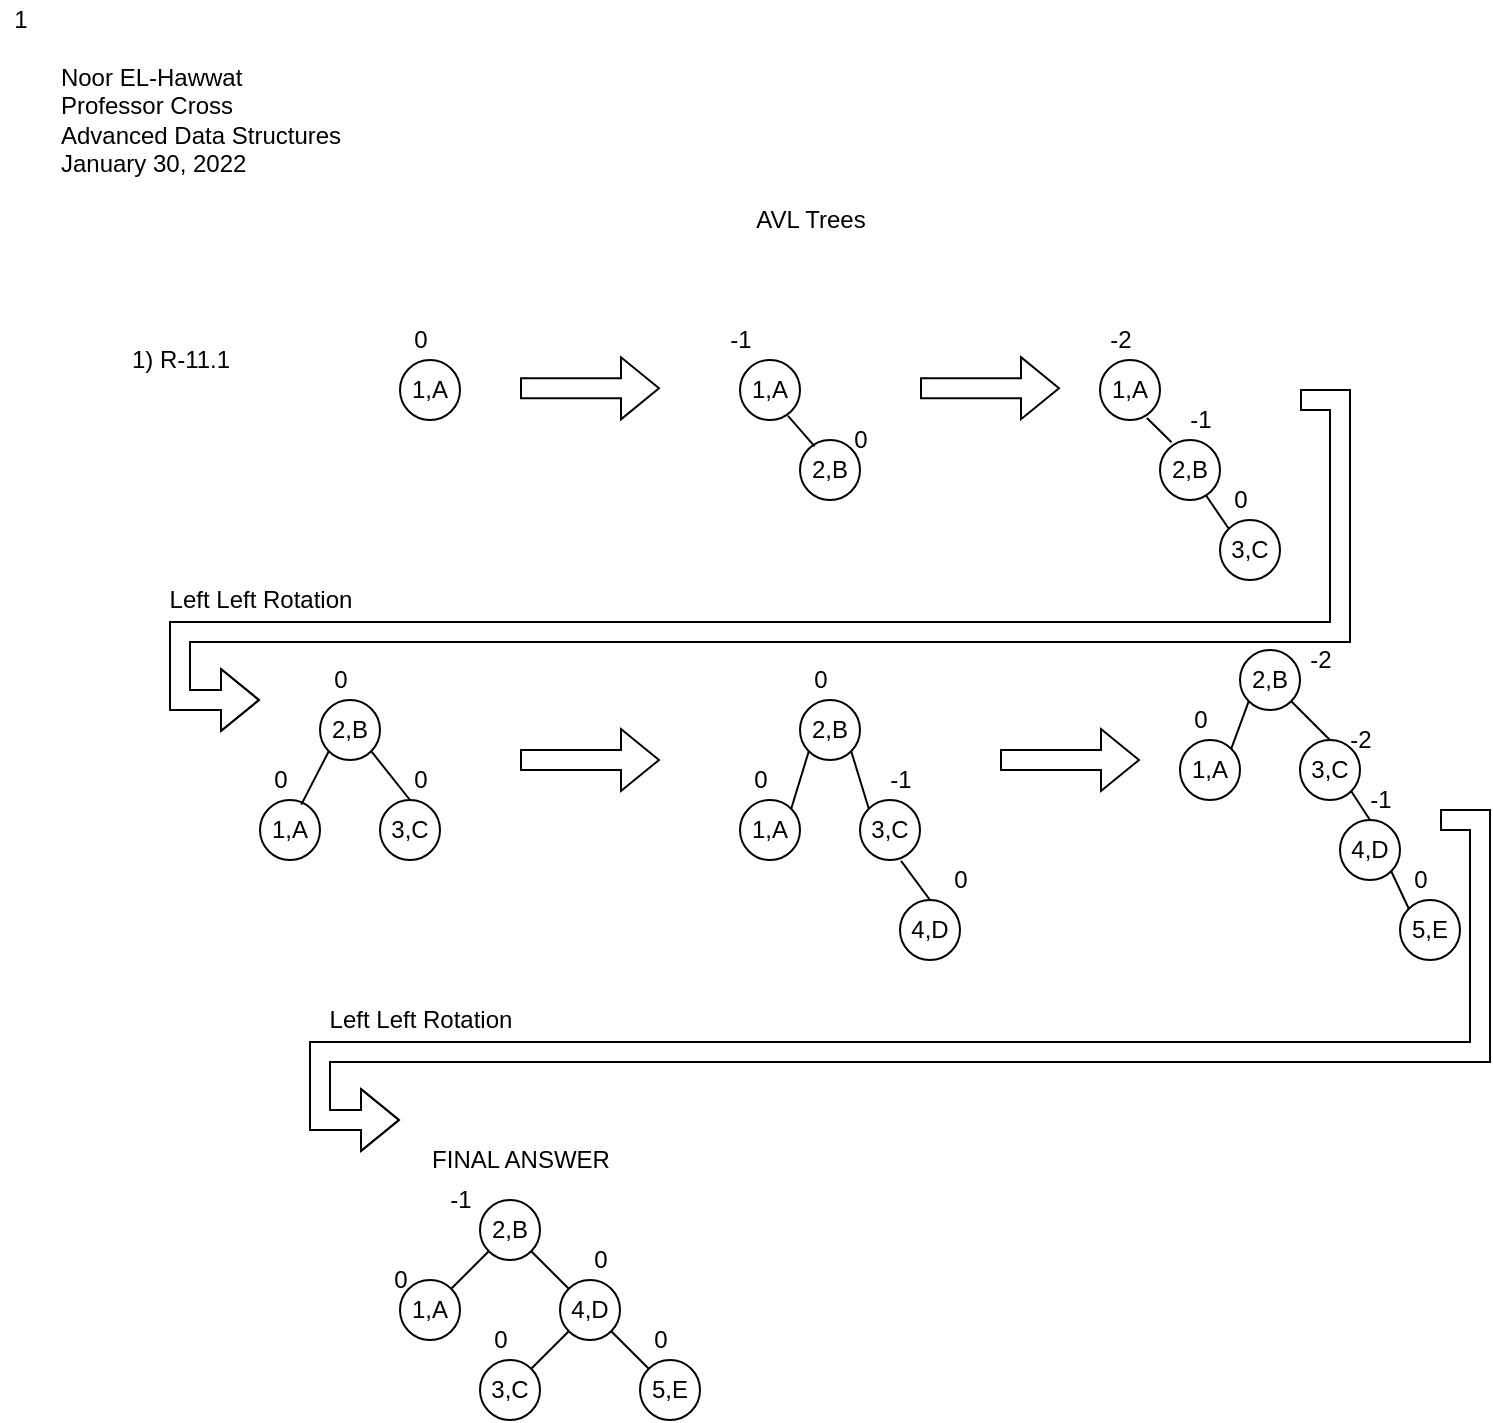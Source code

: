<mxfile version="16.5.2" type="github">
  <diagram id="oDdJMPZsBVYdGHNY-Qwk" name="Page-1">
    <mxGraphModel dx="920" dy="513" grid="1" gridSize="10" guides="1" tooltips="1" connect="1" arrows="1" fold="1" page="1" pageScale="1" pageWidth="850" pageHeight="1100" math="0" shadow="0">
      <root>
        <mxCell id="0" />
        <mxCell id="1" parent="0" />
        <mxCell id="gGz70don6kT7maK-hirR-1" value="1" style="text;html=1;align=center;verticalAlign=middle;resizable=0;points=[];autosize=1;strokeColor=none;fillColor=none;" vertex="1" parent="1">
          <mxGeometry x="20" y="10" width="20" height="20" as="geometry" />
        </mxCell>
        <mxCell id="gGz70don6kT7maK-hirR-2" value="&lt;div style=&quot;text-align: left&quot;&gt;&lt;span&gt;Noor EL-Hawwat&lt;/span&gt;&lt;/div&gt;&lt;div style=&quot;text-align: left&quot;&gt;&lt;span&gt;Professor Cross&lt;/span&gt;&lt;/div&gt;&lt;div style=&quot;text-align: left&quot;&gt;&lt;span&gt;Advanced Data Structures&lt;/span&gt;&lt;/div&gt;&lt;div style=&quot;text-align: left&quot;&gt;&lt;span&gt;January 30, 2022&lt;/span&gt;&lt;/div&gt;" style="text;html=1;align=center;verticalAlign=middle;resizable=0;points=[];autosize=1;strokeColor=none;fillColor=none;" vertex="1" parent="1">
          <mxGeometry x="40" y="40" width="160" height="60" as="geometry" />
        </mxCell>
        <mxCell id="gGz70don6kT7maK-hirR-3" value="AVL Trees" style="text;html=1;align=center;verticalAlign=middle;resizable=0;points=[];autosize=1;strokeColor=none;fillColor=none;" vertex="1" parent="1">
          <mxGeometry x="390" y="110" width="70" height="20" as="geometry" />
        </mxCell>
        <mxCell id="gGz70don6kT7maK-hirR-4" value="1) R-11.1" style="text;html=1;align=center;verticalAlign=middle;resizable=0;points=[];autosize=1;strokeColor=none;fillColor=none;" vertex="1" parent="1">
          <mxGeometry x="80" y="180" width="60" height="20" as="geometry" />
        </mxCell>
        <mxCell id="gGz70don6kT7maK-hirR-5" value="1,A" style="ellipse;whiteSpace=wrap;html=1;aspect=fixed;" vertex="1" parent="1">
          <mxGeometry x="220" y="190" width="30" height="30" as="geometry" />
        </mxCell>
        <mxCell id="gGz70don6kT7maK-hirR-6" value="2,B" style="ellipse;whiteSpace=wrap;html=1;aspect=fixed;" vertex="1" parent="1">
          <mxGeometry x="420" y="230" width="30" height="30" as="geometry" />
        </mxCell>
        <mxCell id="gGz70don6kT7maK-hirR-7" value="3,C" style="ellipse;whiteSpace=wrap;html=1;aspect=fixed;" vertex="1" parent="1">
          <mxGeometry x="630" y="270" width="30" height="30" as="geometry" />
        </mxCell>
        <mxCell id="gGz70don6kT7maK-hirR-10" value="" style="shape=flexArrow;endArrow=classic;html=1;rounded=0;" edge="1" parent="1">
          <mxGeometry width="50" height="50" relative="1" as="geometry">
            <mxPoint x="280" y="204.17" as="sourcePoint" />
            <mxPoint x="350" y="204.17" as="targetPoint" />
          </mxGeometry>
        </mxCell>
        <mxCell id="gGz70don6kT7maK-hirR-12" value="1,A" style="ellipse;whiteSpace=wrap;html=1;aspect=fixed;" vertex="1" parent="1">
          <mxGeometry x="390" y="190" width="30" height="30" as="geometry" />
        </mxCell>
        <mxCell id="gGz70don6kT7maK-hirR-14" value="" style="endArrow=none;html=1;rounded=0;exitX=0.8;exitY=0.932;exitDx=0;exitDy=0;exitPerimeter=0;entryX=0.244;entryY=0.107;entryDx=0;entryDy=0;entryPerimeter=0;" edge="1" parent="1" source="gGz70don6kT7maK-hirR-12" target="gGz70don6kT7maK-hirR-6">
          <mxGeometry width="50" height="50" relative="1" as="geometry">
            <mxPoint x="400" y="250" as="sourcePoint" />
            <mxPoint x="450" y="200" as="targetPoint" />
          </mxGeometry>
        </mxCell>
        <mxCell id="gGz70don6kT7maK-hirR-15" value="1,A" style="ellipse;whiteSpace=wrap;html=1;aspect=fixed;" vertex="1" parent="1">
          <mxGeometry x="570" y="190" width="30" height="30" as="geometry" />
        </mxCell>
        <mxCell id="gGz70don6kT7maK-hirR-16" value="2,B" style="ellipse;whiteSpace=wrap;html=1;aspect=fixed;" vertex="1" parent="1">
          <mxGeometry x="600" y="230" width="30" height="30" as="geometry" />
        </mxCell>
        <mxCell id="gGz70don6kT7maK-hirR-17" value="" style="shape=flexArrow;endArrow=classic;html=1;rounded=0;" edge="1" parent="1">
          <mxGeometry width="50" height="50" relative="1" as="geometry">
            <mxPoint x="480.0" y="204.09" as="sourcePoint" />
            <mxPoint x="550.0" y="204.09" as="targetPoint" />
          </mxGeometry>
        </mxCell>
        <mxCell id="gGz70don6kT7maK-hirR-18" value="0" style="text;html=1;align=center;verticalAlign=middle;resizable=0;points=[];autosize=1;strokeColor=none;fillColor=none;" vertex="1" parent="1">
          <mxGeometry x="220" y="170" width="20" height="20" as="geometry" />
        </mxCell>
        <mxCell id="gGz70don6kT7maK-hirR-19" value="-1" style="text;html=1;align=center;verticalAlign=middle;resizable=0;points=[];autosize=1;strokeColor=none;fillColor=none;" vertex="1" parent="1">
          <mxGeometry x="375" y="170" width="30" height="20" as="geometry" />
        </mxCell>
        <mxCell id="gGz70don6kT7maK-hirR-20" value="0" style="text;html=1;align=center;verticalAlign=middle;resizable=0;points=[];autosize=1;strokeColor=none;fillColor=none;" vertex="1" parent="1">
          <mxGeometry x="440" y="220" width="20" height="20" as="geometry" />
        </mxCell>
        <mxCell id="gGz70don6kT7maK-hirR-21" value="" style="endArrow=none;html=1;rounded=0;exitX=0.782;exitY=0.968;exitDx=0;exitDy=0;exitPerimeter=0;entryX=0.192;entryY=0.038;entryDx=0;entryDy=0;entryPerimeter=0;" edge="1" parent="1" source="gGz70don6kT7maK-hirR-15" target="gGz70don6kT7maK-hirR-16">
          <mxGeometry width="50" height="50" relative="1" as="geometry">
            <mxPoint x="560" y="270" as="sourcePoint" />
            <mxPoint x="610" y="220" as="targetPoint" />
          </mxGeometry>
        </mxCell>
        <mxCell id="gGz70don6kT7maK-hirR-22" value="" style="endArrow=none;html=1;rounded=0;exitX=0.774;exitY=0.933;exitDx=0;exitDy=0;exitPerimeter=0;entryX=0;entryY=0;entryDx=0;entryDy=0;" edge="1" parent="1" source="gGz70don6kT7maK-hirR-16" target="gGz70don6kT7maK-hirR-7">
          <mxGeometry width="50" height="50" relative="1" as="geometry">
            <mxPoint x="560" y="270" as="sourcePoint" />
            <mxPoint x="610" y="220" as="targetPoint" />
          </mxGeometry>
        </mxCell>
        <mxCell id="gGz70don6kT7maK-hirR-23" value="-2" style="text;html=1;align=center;verticalAlign=middle;resizable=0;points=[];autosize=1;strokeColor=none;fillColor=none;" vertex="1" parent="1">
          <mxGeometry x="565" y="170" width="30" height="20" as="geometry" />
        </mxCell>
        <mxCell id="gGz70don6kT7maK-hirR-24" value="-1" style="text;html=1;align=center;verticalAlign=middle;resizable=0;points=[];autosize=1;strokeColor=none;fillColor=none;" vertex="1" parent="1">
          <mxGeometry x="605" y="210" width="30" height="20" as="geometry" />
        </mxCell>
        <mxCell id="gGz70don6kT7maK-hirR-25" value="0" style="text;html=1;align=center;verticalAlign=middle;resizable=0;points=[];autosize=1;strokeColor=none;fillColor=none;" vertex="1" parent="1">
          <mxGeometry x="630" y="250" width="20" height="20" as="geometry" />
        </mxCell>
        <mxCell id="gGz70don6kT7maK-hirR-26" value="" style="shape=flexArrow;endArrow=classic;html=1;rounded=0;" edge="1" parent="1">
          <mxGeometry width="50" height="50" relative="1" as="geometry">
            <mxPoint x="670" y="210" as="sourcePoint" />
            <mxPoint x="150" y="360" as="targetPoint" />
            <Array as="points">
              <mxPoint x="690" y="210" />
              <mxPoint x="690" y="326" />
              <mxPoint x="110" y="326" />
              <mxPoint x="110" y="360" />
            </Array>
          </mxGeometry>
        </mxCell>
        <mxCell id="gGz70don6kT7maK-hirR-27" value="1,A" style="ellipse;whiteSpace=wrap;html=1;aspect=fixed;" vertex="1" parent="1">
          <mxGeometry x="150" y="410" width="30" height="30" as="geometry" />
        </mxCell>
        <mxCell id="gGz70don6kT7maK-hirR-29" value="2,B" style="ellipse;whiteSpace=wrap;html=1;aspect=fixed;" vertex="1" parent="1">
          <mxGeometry x="180" y="360" width="30" height="30" as="geometry" />
        </mxCell>
        <mxCell id="gGz70don6kT7maK-hirR-30" value="3,C" style="ellipse;whiteSpace=wrap;html=1;aspect=fixed;" vertex="1" parent="1">
          <mxGeometry x="210" y="410" width="30" height="30" as="geometry" />
        </mxCell>
        <mxCell id="gGz70don6kT7maK-hirR-31" value="" style="endArrow=none;html=1;rounded=0;exitX=0.688;exitY=0.077;exitDx=0;exitDy=0;exitPerimeter=0;entryX=0;entryY=1;entryDx=0;entryDy=0;" edge="1" parent="1" source="gGz70don6kT7maK-hirR-27" target="gGz70don6kT7maK-hirR-29">
          <mxGeometry width="50" height="50" relative="1" as="geometry">
            <mxPoint x="300" y="390" as="sourcePoint" />
            <mxPoint x="350" y="340" as="targetPoint" />
          </mxGeometry>
        </mxCell>
        <mxCell id="gGz70don6kT7maK-hirR-32" value="" style="endArrow=none;html=1;rounded=0;exitX=1;exitY=1;exitDx=0;exitDy=0;entryX=0.5;entryY=0;entryDx=0;entryDy=0;" edge="1" parent="1" source="gGz70don6kT7maK-hirR-29" target="gGz70don6kT7maK-hirR-30">
          <mxGeometry width="50" height="50" relative="1" as="geometry">
            <mxPoint x="300" y="390" as="sourcePoint" />
            <mxPoint x="350" y="340" as="targetPoint" />
          </mxGeometry>
        </mxCell>
        <mxCell id="gGz70don6kT7maK-hirR-33" value="0" style="text;html=1;align=center;verticalAlign=middle;resizable=0;points=[];autosize=1;strokeColor=none;fillColor=none;" vertex="1" parent="1">
          <mxGeometry x="150" y="390" width="20" height="20" as="geometry" />
        </mxCell>
        <mxCell id="gGz70don6kT7maK-hirR-34" value="0" style="text;html=1;align=center;verticalAlign=middle;resizable=0;points=[];autosize=1;strokeColor=none;fillColor=none;" vertex="1" parent="1">
          <mxGeometry x="220" y="390" width="20" height="20" as="geometry" />
        </mxCell>
        <mxCell id="gGz70don6kT7maK-hirR-35" value="0" style="text;html=1;align=center;verticalAlign=middle;resizable=0;points=[];autosize=1;strokeColor=none;fillColor=none;" vertex="1" parent="1">
          <mxGeometry x="180" y="340" width="20" height="20" as="geometry" />
        </mxCell>
        <mxCell id="gGz70don6kT7maK-hirR-36" value="" style="shape=flexArrow;endArrow=classic;html=1;rounded=0;" edge="1" parent="1">
          <mxGeometry width="50" height="50" relative="1" as="geometry">
            <mxPoint x="280" y="390" as="sourcePoint" />
            <mxPoint x="350" y="390" as="targetPoint" />
          </mxGeometry>
        </mxCell>
        <mxCell id="gGz70don6kT7maK-hirR-37" value="2,B" style="ellipse;whiteSpace=wrap;html=1;aspect=fixed;" vertex="1" parent="1">
          <mxGeometry x="420" y="360" width="30" height="30" as="geometry" />
        </mxCell>
        <mxCell id="gGz70don6kT7maK-hirR-38" value="1,A" style="ellipse;whiteSpace=wrap;html=1;aspect=fixed;" vertex="1" parent="1">
          <mxGeometry x="390" y="410" width="30" height="30" as="geometry" />
        </mxCell>
        <mxCell id="gGz70don6kT7maK-hirR-39" value="3,C" style="ellipse;whiteSpace=wrap;html=1;aspect=fixed;" vertex="1" parent="1">
          <mxGeometry x="450" y="410" width="30" height="30" as="geometry" />
        </mxCell>
        <mxCell id="gGz70don6kT7maK-hirR-40" value="0" style="text;html=1;align=center;verticalAlign=middle;resizable=0;points=[];autosize=1;strokeColor=none;fillColor=none;" vertex="1" parent="1">
          <mxGeometry x="390" y="390" width="20" height="20" as="geometry" />
        </mxCell>
        <mxCell id="gGz70don6kT7maK-hirR-41" value="0" style="text;html=1;align=center;verticalAlign=middle;resizable=0;points=[];autosize=1;strokeColor=none;fillColor=none;" vertex="1" parent="1">
          <mxGeometry x="420" y="340" width="20" height="20" as="geometry" />
        </mxCell>
        <mxCell id="gGz70don6kT7maK-hirR-42" value="-1" style="text;html=1;align=center;verticalAlign=middle;resizable=0;points=[];autosize=1;strokeColor=none;fillColor=none;" vertex="1" parent="1">
          <mxGeometry x="455" y="390" width="30" height="20" as="geometry" />
        </mxCell>
        <mxCell id="gGz70don6kT7maK-hirR-43" value="" style="endArrow=none;html=1;rounded=0;exitX=1;exitY=0;exitDx=0;exitDy=0;entryX=0;entryY=1;entryDx=0;entryDy=0;" edge="1" parent="1" source="gGz70don6kT7maK-hirR-38" target="gGz70don6kT7maK-hirR-37">
          <mxGeometry width="50" height="50" relative="1" as="geometry">
            <mxPoint x="350" y="370" as="sourcePoint" />
            <mxPoint x="400" y="320" as="targetPoint" />
          </mxGeometry>
        </mxCell>
        <mxCell id="gGz70don6kT7maK-hirR-44" value="" style="endArrow=none;html=1;rounded=0;exitX=1;exitY=1;exitDx=0;exitDy=0;entryX=0;entryY=0;entryDx=0;entryDy=0;" edge="1" parent="1" source="gGz70don6kT7maK-hirR-37" target="gGz70don6kT7maK-hirR-39">
          <mxGeometry width="50" height="50" relative="1" as="geometry">
            <mxPoint x="350" y="370" as="sourcePoint" />
            <mxPoint x="400" y="320" as="targetPoint" />
          </mxGeometry>
        </mxCell>
        <mxCell id="gGz70don6kT7maK-hirR-45" value="" style="shape=flexArrow;endArrow=classic;html=1;rounded=0;" edge="1" parent="1">
          <mxGeometry width="50" height="50" relative="1" as="geometry">
            <mxPoint x="520" y="390" as="sourcePoint" />
            <mxPoint x="590" y="390" as="targetPoint" />
          </mxGeometry>
        </mxCell>
        <mxCell id="gGz70don6kT7maK-hirR-46" value="2,B" style="ellipse;whiteSpace=wrap;html=1;aspect=fixed;" vertex="1" parent="1">
          <mxGeometry x="640" y="335" width="30" height="30" as="geometry" />
        </mxCell>
        <mxCell id="gGz70don6kT7maK-hirR-47" value="1,A" style="ellipse;whiteSpace=wrap;html=1;aspect=fixed;" vertex="1" parent="1">
          <mxGeometry x="610" y="380" width="30" height="30" as="geometry" />
        </mxCell>
        <mxCell id="gGz70don6kT7maK-hirR-48" value="3,C" style="ellipse;whiteSpace=wrap;html=1;aspect=fixed;" vertex="1" parent="1">
          <mxGeometry x="670" y="380" width="30" height="30" as="geometry" />
        </mxCell>
        <mxCell id="gGz70don6kT7maK-hirR-49" value="" style="endArrow=none;html=1;rounded=0;exitX=1;exitY=0;exitDx=0;exitDy=0;entryX=0;entryY=1;entryDx=0;entryDy=0;" edge="1" parent="1" source="gGz70don6kT7maK-hirR-47" target="gGz70don6kT7maK-hirR-46">
          <mxGeometry width="50" height="50" relative="1" as="geometry">
            <mxPoint x="550" y="420" as="sourcePoint" />
            <mxPoint x="600" y="370" as="targetPoint" />
          </mxGeometry>
        </mxCell>
        <mxCell id="gGz70don6kT7maK-hirR-50" value="" style="endArrow=none;html=1;rounded=0;exitX=0.5;exitY=0;exitDx=0;exitDy=0;entryX=1;entryY=1;entryDx=0;entryDy=0;" edge="1" parent="1" source="gGz70don6kT7maK-hirR-48" target="gGz70don6kT7maK-hirR-46">
          <mxGeometry width="50" height="50" relative="1" as="geometry">
            <mxPoint x="550" y="420" as="sourcePoint" />
            <mxPoint x="600" y="370" as="targetPoint" />
          </mxGeometry>
        </mxCell>
        <mxCell id="gGz70don6kT7maK-hirR-51" value="0" style="text;html=1;align=center;verticalAlign=middle;resizable=0;points=[];autosize=1;strokeColor=none;fillColor=none;" vertex="1" parent="1">
          <mxGeometry x="610" y="360" width="20" height="20" as="geometry" />
        </mxCell>
        <mxCell id="gGz70don6kT7maK-hirR-52" value="4,D" style="ellipse;whiteSpace=wrap;html=1;aspect=fixed;" vertex="1" parent="1">
          <mxGeometry x="470" y="460" width="30" height="30" as="geometry" />
        </mxCell>
        <mxCell id="gGz70don6kT7maK-hirR-53" value="" style="endArrow=none;html=1;rounded=0;exitX=0.684;exitY=1.014;exitDx=0;exitDy=0;exitPerimeter=0;entryX=0.5;entryY=0;entryDx=0;entryDy=0;" edge="1" parent="1" source="gGz70don6kT7maK-hirR-39" target="gGz70don6kT7maK-hirR-52">
          <mxGeometry width="50" height="50" relative="1" as="geometry">
            <mxPoint x="550" y="420" as="sourcePoint" />
            <mxPoint x="600" y="370" as="targetPoint" />
          </mxGeometry>
        </mxCell>
        <mxCell id="gGz70don6kT7maK-hirR-54" value="Left Left Rotation" style="text;html=1;align=center;verticalAlign=middle;resizable=0;points=[];autosize=1;strokeColor=none;fillColor=none;" vertex="1" parent="1">
          <mxGeometry x="95" y="300" width="110" height="20" as="geometry" />
        </mxCell>
        <mxCell id="gGz70don6kT7maK-hirR-55" value="" style="shape=flexArrow;endArrow=classic;html=1;rounded=0;" edge="1" parent="1">
          <mxGeometry width="50" height="50" relative="1" as="geometry">
            <mxPoint x="740" y="420.0" as="sourcePoint" />
            <mxPoint x="220" y="570.0" as="targetPoint" />
            <Array as="points">
              <mxPoint x="760" y="420" />
              <mxPoint x="760" y="536" />
              <mxPoint x="180" y="536" />
              <mxPoint x="180" y="570" />
            </Array>
          </mxGeometry>
        </mxCell>
        <mxCell id="gGz70don6kT7maK-hirR-56" value="4,D" style="ellipse;whiteSpace=wrap;html=1;aspect=fixed;" vertex="1" parent="1">
          <mxGeometry x="690" y="420" width="30" height="30" as="geometry" />
        </mxCell>
        <mxCell id="gGz70don6kT7maK-hirR-57" value="" style="endArrow=none;html=1;rounded=0;exitX=1;exitY=1;exitDx=0;exitDy=0;entryX=0.5;entryY=0;entryDx=0;entryDy=0;" edge="1" parent="1" source="gGz70don6kT7maK-hirR-48" target="gGz70don6kT7maK-hirR-56">
          <mxGeometry width="50" height="50" relative="1" as="geometry">
            <mxPoint x="600" y="500" as="sourcePoint" />
            <mxPoint x="650" y="450" as="targetPoint" />
          </mxGeometry>
        </mxCell>
        <mxCell id="gGz70don6kT7maK-hirR-58" value="5,E" style="ellipse;whiteSpace=wrap;html=1;aspect=fixed;" vertex="1" parent="1">
          <mxGeometry x="720" y="460" width="30" height="30" as="geometry" />
        </mxCell>
        <mxCell id="gGz70don6kT7maK-hirR-59" value="" style="endArrow=none;html=1;rounded=0;exitX=1;exitY=1;exitDx=0;exitDy=0;entryX=0;entryY=0;entryDx=0;entryDy=0;" edge="1" parent="1" source="gGz70don6kT7maK-hirR-56" target="gGz70don6kT7maK-hirR-58">
          <mxGeometry width="50" height="50" relative="1" as="geometry">
            <mxPoint x="600" y="500" as="sourcePoint" />
            <mxPoint x="650" y="450" as="targetPoint" />
          </mxGeometry>
        </mxCell>
        <mxCell id="gGz70don6kT7maK-hirR-60" value="-2" style="text;html=1;align=center;verticalAlign=middle;resizable=0;points=[];autosize=1;strokeColor=none;fillColor=none;" vertex="1" parent="1">
          <mxGeometry x="665" y="330" width="30" height="20" as="geometry" />
        </mxCell>
        <mxCell id="gGz70don6kT7maK-hirR-61" value="-2" style="text;html=1;align=center;verticalAlign=middle;resizable=0;points=[];autosize=1;strokeColor=none;fillColor=none;" vertex="1" parent="1">
          <mxGeometry x="685" y="370" width="30" height="20" as="geometry" />
        </mxCell>
        <mxCell id="gGz70don6kT7maK-hirR-62" value="-1" style="text;html=1;align=center;verticalAlign=middle;resizable=0;points=[];autosize=1;strokeColor=none;fillColor=none;" vertex="1" parent="1">
          <mxGeometry x="695" y="400" width="30" height="20" as="geometry" />
        </mxCell>
        <mxCell id="gGz70don6kT7maK-hirR-63" value="0" style="text;html=1;align=center;verticalAlign=middle;resizable=0;points=[];autosize=1;strokeColor=none;fillColor=none;" vertex="1" parent="1">
          <mxGeometry x="720" y="440" width="20" height="20" as="geometry" />
        </mxCell>
        <mxCell id="gGz70don6kT7maK-hirR-64" value="0" style="text;html=1;align=center;verticalAlign=middle;resizable=0;points=[];autosize=1;strokeColor=none;fillColor=none;" vertex="1" parent="1">
          <mxGeometry x="490" y="440" width="20" height="20" as="geometry" />
        </mxCell>
        <mxCell id="gGz70don6kT7maK-hirR-65" value="Left Left Rotation" style="text;html=1;align=center;verticalAlign=middle;resizable=0;points=[];autosize=1;strokeColor=none;fillColor=none;" vertex="1" parent="1">
          <mxGeometry x="175" y="510" width="110" height="20" as="geometry" />
        </mxCell>
        <mxCell id="gGz70don6kT7maK-hirR-66" value="1,A" style="ellipse;whiteSpace=wrap;html=1;aspect=fixed;" vertex="1" parent="1">
          <mxGeometry x="220" y="650" width="30" height="30" as="geometry" />
        </mxCell>
        <mxCell id="gGz70don6kT7maK-hirR-67" value="2,B" style="ellipse;whiteSpace=wrap;html=1;aspect=fixed;" vertex="1" parent="1">
          <mxGeometry x="260" y="610" width="30" height="30" as="geometry" />
        </mxCell>
        <mxCell id="gGz70don6kT7maK-hirR-68" value="3,C" style="ellipse;whiteSpace=wrap;html=1;aspect=fixed;" vertex="1" parent="1">
          <mxGeometry x="260" y="690" width="30" height="30" as="geometry" />
        </mxCell>
        <mxCell id="gGz70don6kT7maK-hirR-69" value="4,D" style="ellipse;whiteSpace=wrap;html=1;aspect=fixed;" vertex="1" parent="1">
          <mxGeometry x="300" y="650" width="30" height="30" as="geometry" />
        </mxCell>
        <mxCell id="gGz70don6kT7maK-hirR-70" value="5,E" style="ellipse;whiteSpace=wrap;html=1;aspect=fixed;" vertex="1" parent="1">
          <mxGeometry x="340" y="690" width="30" height="30" as="geometry" />
        </mxCell>
        <mxCell id="gGz70don6kT7maK-hirR-71" value="" style="endArrow=none;html=1;rounded=0;exitX=1;exitY=1;exitDx=0;exitDy=0;entryX=0;entryY=0;entryDx=0;entryDy=0;" edge="1" parent="1" source="gGz70don6kT7maK-hirR-67" target="gGz70don6kT7maK-hirR-69">
          <mxGeometry width="50" height="50" relative="1" as="geometry">
            <mxPoint x="380" y="670" as="sourcePoint" />
            <mxPoint x="430" y="620" as="targetPoint" />
          </mxGeometry>
        </mxCell>
        <mxCell id="gGz70don6kT7maK-hirR-72" value="" style="endArrow=none;html=1;rounded=0;exitX=1;exitY=0;exitDx=0;exitDy=0;entryX=0;entryY=1;entryDx=0;entryDy=0;" edge="1" parent="1" source="gGz70don6kT7maK-hirR-66" target="gGz70don6kT7maK-hirR-67">
          <mxGeometry width="50" height="50" relative="1" as="geometry">
            <mxPoint x="380" y="670" as="sourcePoint" />
            <mxPoint x="430" y="620" as="targetPoint" />
          </mxGeometry>
        </mxCell>
        <mxCell id="gGz70don6kT7maK-hirR-73" value="" style="endArrow=none;html=1;rounded=0;exitX=1;exitY=0;exitDx=0;exitDy=0;entryX=0;entryY=1;entryDx=0;entryDy=0;" edge="1" parent="1" source="gGz70don6kT7maK-hirR-68" target="gGz70don6kT7maK-hirR-69">
          <mxGeometry width="50" height="50" relative="1" as="geometry">
            <mxPoint x="380" y="670" as="sourcePoint" />
            <mxPoint x="430" y="620" as="targetPoint" />
          </mxGeometry>
        </mxCell>
        <mxCell id="gGz70don6kT7maK-hirR-74" value="" style="endArrow=none;html=1;rounded=0;exitX=0;exitY=0;exitDx=0;exitDy=0;entryX=1;entryY=1;entryDx=0;entryDy=0;" edge="1" parent="1" source="gGz70don6kT7maK-hirR-70" target="gGz70don6kT7maK-hirR-69">
          <mxGeometry width="50" height="50" relative="1" as="geometry">
            <mxPoint x="380" y="670" as="sourcePoint" />
            <mxPoint x="430" y="620" as="targetPoint" />
          </mxGeometry>
        </mxCell>
        <mxCell id="gGz70don6kT7maK-hirR-75" value="FINAL ANSWER" style="text;html=1;align=center;verticalAlign=middle;resizable=0;points=[];autosize=1;strokeColor=none;fillColor=none;" vertex="1" parent="1">
          <mxGeometry x="230" y="580" width="100" height="20" as="geometry" />
        </mxCell>
        <mxCell id="gGz70don6kT7maK-hirR-76" value="-1" style="text;html=1;align=center;verticalAlign=middle;resizable=0;points=[];autosize=1;strokeColor=none;fillColor=none;" vertex="1" parent="1">
          <mxGeometry x="235" y="600" width="30" height="20" as="geometry" />
        </mxCell>
        <mxCell id="gGz70don6kT7maK-hirR-77" value="0" style="text;html=1;align=center;verticalAlign=middle;resizable=0;points=[];autosize=1;strokeColor=none;fillColor=none;" vertex="1" parent="1">
          <mxGeometry x="210" y="640" width="20" height="20" as="geometry" />
        </mxCell>
        <mxCell id="gGz70don6kT7maK-hirR-78" value="0" style="text;html=1;align=center;verticalAlign=middle;resizable=0;points=[];autosize=1;strokeColor=none;fillColor=none;" vertex="1" parent="1">
          <mxGeometry x="260" y="670" width="20" height="20" as="geometry" />
        </mxCell>
        <mxCell id="gGz70don6kT7maK-hirR-79" value="0" style="text;html=1;align=center;verticalAlign=middle;resizable=0;points=[];autosize=1;strokeColor=none;fillColor=none;" vertex="1" parent="1">
          <mxGeometry x="310" y="630" width="20" height="20" as="geometry" />
        </mxCell>
        <mxCell id="gGz70don6kT7maK-hirR-80" value="0" style="text;html=1;align=center;verticalAlign=middle;resizable=0;points=[];autosize=1;strokeColor=none;fillColor=none;" vertex="1" parent="1">
          <mxGeometry x="340" y="670" width="20" height="20" as="geometry" />
        </mxCell>
      </root>
    </mxGraphModel>
  </diagram>
</mxfile>
